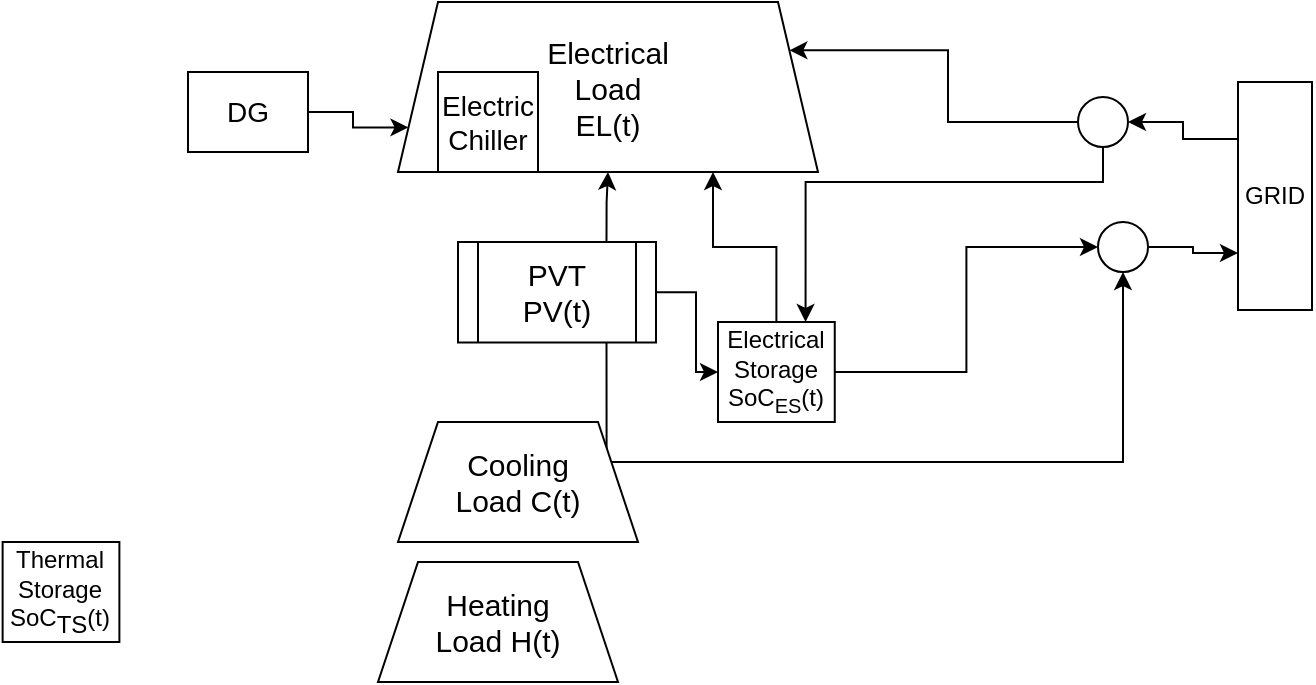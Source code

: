 <mxfile version="14.1.9" type="github">
  <diagram id="05P3EtJSHdNtM1MA3jFJ" name="Page-1">
    <mxGraphModel dx="865" dy="457" grid="1" gridSize="10" guides="1" tooltips="1" connect="1" arrows="1" fold="1" page="1" pageScale="1" pageWidth="850" pageHeight="1100" math="0" shadow="0">
      <root>
        <mxCell id="0" />
        <mxCell id="1" parent="0" />
        <mxCell id="sACkI0Q_xZ0Zvb8qSm-h-58" style="edgeStyle=orthogonalEdgeStyle;rounded=0;orthogonalLoop=1;jettySize=auto;html=1;exitX=1;exitY=0.5;exitDx=0;exitDy=0;entryX=0;entryY=0.5;entryDx=0;entryDy=0;" edge="1" parent="1" source="sACkI0Q_xZ0Zvb8qSm-h-43" target="sACkI0Q_xZ0Zvb8qSm-h-54">
          <mxGeometry relative="1" as="geometry" />
        </mxCell>
        <mxCell id="sACkI0Q_xZ0Zvb8qSm-h-72" style="edgeStyle=orthogonalEdgeStyle;rounded=0;orthogonalLoop=1;jettySize=auto;html=1;exitX=0.75;exitY=0;exitDx=0;exitDy=0;" edge="1" parent="1" source="sACkI0Q_xZ0Zvb8qSm-h-43" target="sACkI0Q_xZ0Zvb8qSm-h-45">
          <mxGeometry relative="1" as="geometry" />
        </mxCell>
        <mxCell id="sACkI0Q_xZ0Zvb8qSm-h-73" style="edgeStyle=orthogonalEdgeStyle;rounded=0;orthogonalLoop=1;jettySize=auto;html=1;exitX=0.75;exitY=1;exitDx=0;exitDy=0;entryX=0.5;entryY=1;entryDx=0;entryDy=0;" edge="1" parent="1" source="sACkI0Q_xZ0Zvb8qSm-h-43" target="sACkI0Q_xZ0Zvb8qSm-h-50">
          <mxGeometry relative="1" as="geometry">
            <Array as="points">
              <mxPoint x="604" y="850" />
              <mxPoint x="863" y="850" />
            </Array>
          </mxGeometry>
        </mxCell>
        <mxCell id="sACkI0Q_xZ0Zvb8qSm-h-43" value="PVT&lt;br&gt;PV(t)" style="shape=process;whiteSpace=wrap;html=1;backgroundOutline=1;fontSize=15;" vertex="1" parent="1">
          <mxGeometry x="530" y="740" width="99" height="50.25" as="geometry" />
        </mxCell>
        <mxCell id="sACkI0Q_xZ0Zvb8qSm-h-71" style="edgeStyle=orthogonalEdgeStyle;rounded=0;orthogonalLoop=1;jettySize=auto;html=1;entryX=0;entryY=0.75;entryDx=0;entryDy=0;" edge="1" parent="1" source="sACkI0Q_xZ0Zvb8qSm-h-44" target="sACkI0Q_xZ0Zvb8qSm-h-45">
          <mxGeometry relative="1" as="geometry" />
        </mxCell>
        <mxCell id="sACkI0Q_xZ0Zvb8qSm-h-44" value="DG" style="rounded=0;whiteSpace=wrap;html=1;fontSize=14;" vertex="1" parent="1">
          <mxGeometry x="395" y="655" width="60" height="40" as="geometry" />
        </mxCell>
        <mxCell id="sACkI0Q_xZ0Zvb8qSm-h-45" value="Electrical &lt;br&gt;Load&lt;br&gt;EL(t)" style="shape=trapezoid;perimeter=trapezoidPerimeter;whiteSpace=wrap;html=1;fixedSize=1;fontSize=15;" vertex="1" parent="1">
          <mxGeometry x="500" y="620" width="210" height="85" as="geometry" />
        </mxCell>
        <mxCell id="sACkI0Q_xZ0Zvb8qSm-h-46" value="Electric&lt;br&gt;Chiller" style="whiteSpace=wrap;html=1;aspect=fixed;fontSize=14;" vertex="1" parent="1">
          <mxGeometry x="520" y="655" width="50" height="50" as="geometry" />
        </mxCell>
        <mxCell id="sACkI0Q_xZ0Zvb8qSm-h-62" style="edgeStyle=orthogonalEdgeStyle;rounded=0;orthogonalLoop=1;jettySize=auto;html=1;exitX=0;exitY=0.25;exitDx=0;exitDy=0;entryX=1;entryY=0.5;entryDx=0;entryDy=0;" edge="1" parent="1" source="sACkI0Q_xZ0Zvb8qSm-h-48" target="sACkI0Q_xZ0Zvb8qSm-h-49">
          <mxGeometry relative="1" as="geometry" />
        </mxCell>
        <mxCell id="sACkI0Q_xZ0Zvb8qSm-h-48" value="GRID" style="rounded=0;whiteSpace=wrap;html=1;fontSize=12;" vertex="1" parent="1">
          <mxGeometry x="920" y="660" width="37" height="114" as="geometry" />
        </mxCell>
        <mxCell id="sACkI0Q_xZ0Zvb8qSm-h-63" style="edgeStyle=orthogonalEdgeStyle;rounded=0;orthogonalLoop=1;jettySize=auto;html=1;entryX=1;entryY=0.25;entryDx=0;entryDy=0;" edge="1" parent="1" source="sACkI0Q_xZ0Zvb8qSm-h-49" target="sACkI0Q_xZ0Zvb8qSm-h-45">
          <mxGeometry relative="1" as="geometry" />
        </mxCell>
        <mxCell id="sACkI0Q_xZ0Zvb8qSm-h-76" style="edgeStyle=orthogonalEdgeStyle;rounded=0;orthogonalLoop=1;jettySize=auto;html=1;exitX=0.5;exitY=1;exitDx=0;exitDy=0;entryX=0.75;entryY=0;entryDx=0;entryDy=0;" edge="1" parent="1" source="sACkI0Q_xZ0Zvb8qSm-h-49" target="sACkI0Q_xZ0Zvb8qSm-h-54">
          <mxGeometry relative="1" as="geometry">
            <mxPoint x="762.5" y="720" as="targetPoint" />
            <Array as="points">
              <mxPoint x="853" y="710" />
              <mxPoint x="704" y="710" />
            </Array>
          </mxGeometry>
        </mxCell>
        <mxCell id="sACkI0Q_xZ0Zvb8qSm-h-49" value="" style="ellipse;whiteSpace=wrap;html=1;aspect=fixed;" vertex="1" parent="1">
          <mxGeometry x="840" y="667.5" width="25" height="25" as="geometry" />
        </mxCell>
        <mxCell id="sACkI0Q_xZ0Zvb8qSm-h-66" style="edgeStyle=orthogonalEdgeStyle;rounded=0;orthogonalLoop=1;jettySize=auto;html=1;exitX=1;exitY=0.5;exitDx=0;exitDy=0;entryX=0;entryY=0.75;entryDx=0;entryDy=0;" edge="1" parent="1" source="sACkI0Q_xZ0Zvb8qSm-h-50" target="sACkI0Q_xZ0Zvb8qSm-h-48">
          <mxGeometry relative="1" as="geometry" />
        </mxCell>
        <mxCell id="sACkI0Q_xZ0Zvb8qSm-h-50" value="" style="ellipse;whiteSpace=wrap;html=1;aspect=fixed;" vertex="1" parent="1">
          <mxGeometry x="850" y="730" width="25" height="25" as="geometry" />
        </mxCell>
        <mxCell id="sACkI0Q_xZ0Zvb8qSm-h-51" value="Cooling&lt;br&gt;Load C(t)" style="shape=trapezoid;perimeter=trapezoidPerimeter;whiteSpace=wrap;html=1;fixedSize=1;fontSize=15;" vertex="1" parent="1">
          <mxGeometry x="500" y="830" width="120" height="60" as="geometry" />
        </mxCell>
        <mxCell id="sACkI0Q_xZ0Zvb8qSm-h-53" value="Thermal Storage&lt;br style=&quot;font-size: 12px;&quot;&gt;SoC&lt;sub style=&quot;font-size: 12px;&quot;&gt;TS&lt;/sub&gt;(t)" style="rounded=0;whiteSpace=wrap;html=1;fontSize=12;" vertex="1" parent="1">
          <mxGeometry x="302.31" y="890" width="58.38" height="50" as="geometry" />
        </mxCell>
        <mxCell id="sACkI0Q_xZ0Zvb8qSm-h-78" style="edgeStyle=orthogonalEdgeStyle;rounded=0;orthogonalLoop=1;jettySize=auto;html=1;entryX=0.75;entryY=1;entryDx=0;entryDy=0;" edge="1" parent="1" source="sACkI0Q_xZ0Zvb8qSm-h-54" target="sACkI0Q_xZ0Zvb8qSm-h-45">
          <mxGeometry relative="1" as="geometry" />
        </mxCell>
        <mxCell id="sACkI0Q_xZ0Zvb8qSm-h-54" value="Electrical Storage&lt;br&gt;SoC&lt;sub&gt;ES&lt;/sub&gt;(t)" style="rounded=0;whiteSpace=wrap;html=1;" vertex="1" parent="1">
          <mxGeometry x="660" y="780" width="58.38" height="50" as="geometry" />
        </mxCell>
        <mxCell id="sACkI0Q_xZ0Zvb8qSm-h-55" value="Heating&lt;br&gt;Load H(t)" style="shape=trapezoid;perimeter=trapezoidPerimeter;whiteSpace=wrap;html=1;fixedSize=1;fontSize=15;" vertex="1" parent="1">
          <mxGeometry x="490" y="900" width="120" height="60" as="geometry" />
        </mxCell>
        <mxCell id="sACkI0Q_xZ0Zvb8qSm-h-77" style="edgeStyle=orthogonalEdgeStyle;rounded=0;orthogonalLoop=1;jettySize=auto;html=1;exitX=1;exitY=0.5;exitDx=0;exitDy=0;entryX=0;entryY=0.5;entryDx=0;entryDy=0;" edge="1" parent="1" source="sACkI0Q_xZ0Zvb8qSm-h-54" target="sACkI0Q_xZ0Zvb8qSm-h-50">
          <mxGeometry relative="1" as="geometry">
            <mxPoint x="775.0" y="777.75" as="sourcePoint" />
          </mxGeometry>
        </mxCell>
      </root>
    </mxGraphModel>
  </diagram>
</mxfile>
